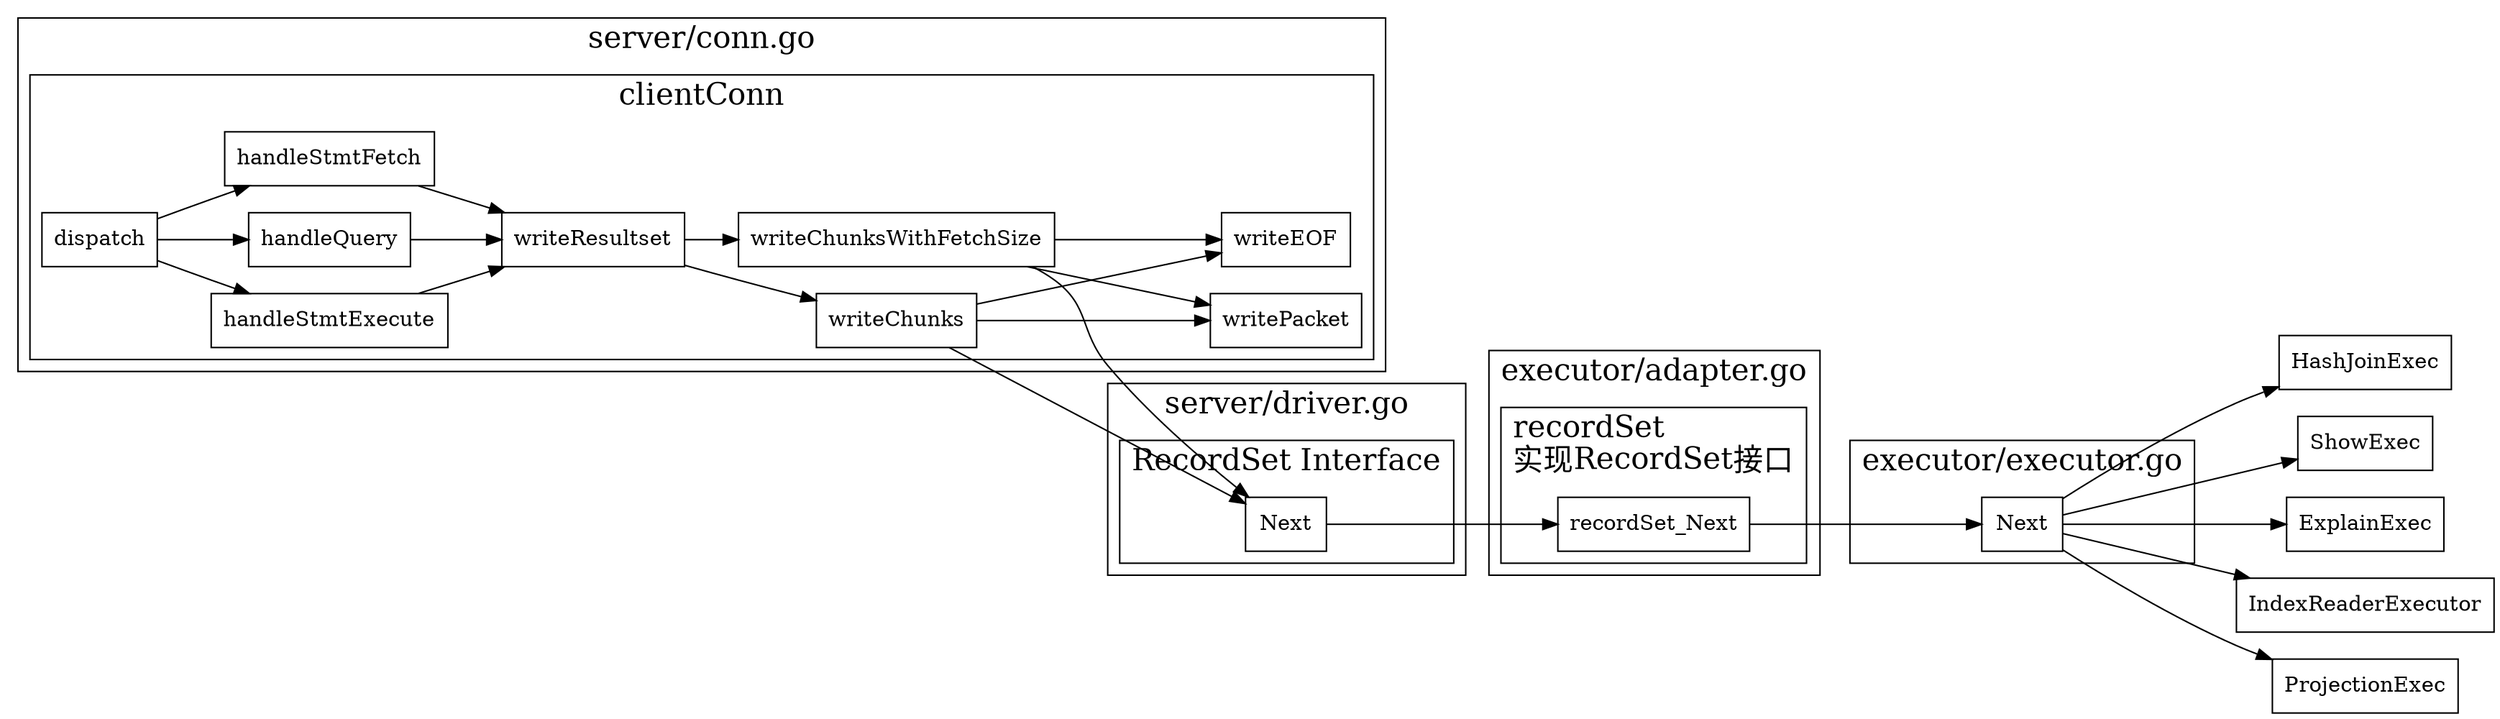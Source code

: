 digraph sql_recordset_driver {
  node[shape=box];
  newrank=true;
  rankdir=LR;

  subgraph cluster_server_driver {
    graph[label="server/driver.go";fontsize=20;];
    subgraph cluster_resultset {
      graph[label="RecordSet Interface";fontsize=20;];
      RecordSet_Next[label="Next"];
    }
  }

  subgraph cluster_executor {
    graph[label="executor/executor.go";fontsize=20;];
    Executor_Next[label="Next"];
  }
  Executor_Next -> {
    HashJoinExec;
    ShowExec;
    ExplainExec;
    IndexReaderExecutor;
    ProjectionExec;
  }

  subgraph cluster_executor_adapter {
    graph[label="executor/adapter.go";fontsize=20;];
    subgraph cluster_recordSet {
      graph[label="recordSet\l实现RecordSet接口";fontsize=20;];
      recordSet_Next;
    }
  }

  RecordSet_Next -> recordSet_Next -> Executor_Next;


  subgraph cluster_server_conn {
    graph[label="server/conn.go";fontsize=20;];
    subgraph cluster_clientConn {
      graph[label="clientConn";fontsize=20;];
      dispatch -> {
        handleStmtExecute;
        handleQuery;
        handleStmtFetch;
      } -> writeResultset -> {
        writeChunks;
        writeChunksWithFetchSize;
      } -> {
        RecordSet_Next;
        writePacket;
        writeEOF;
      }
    }
  }


}
